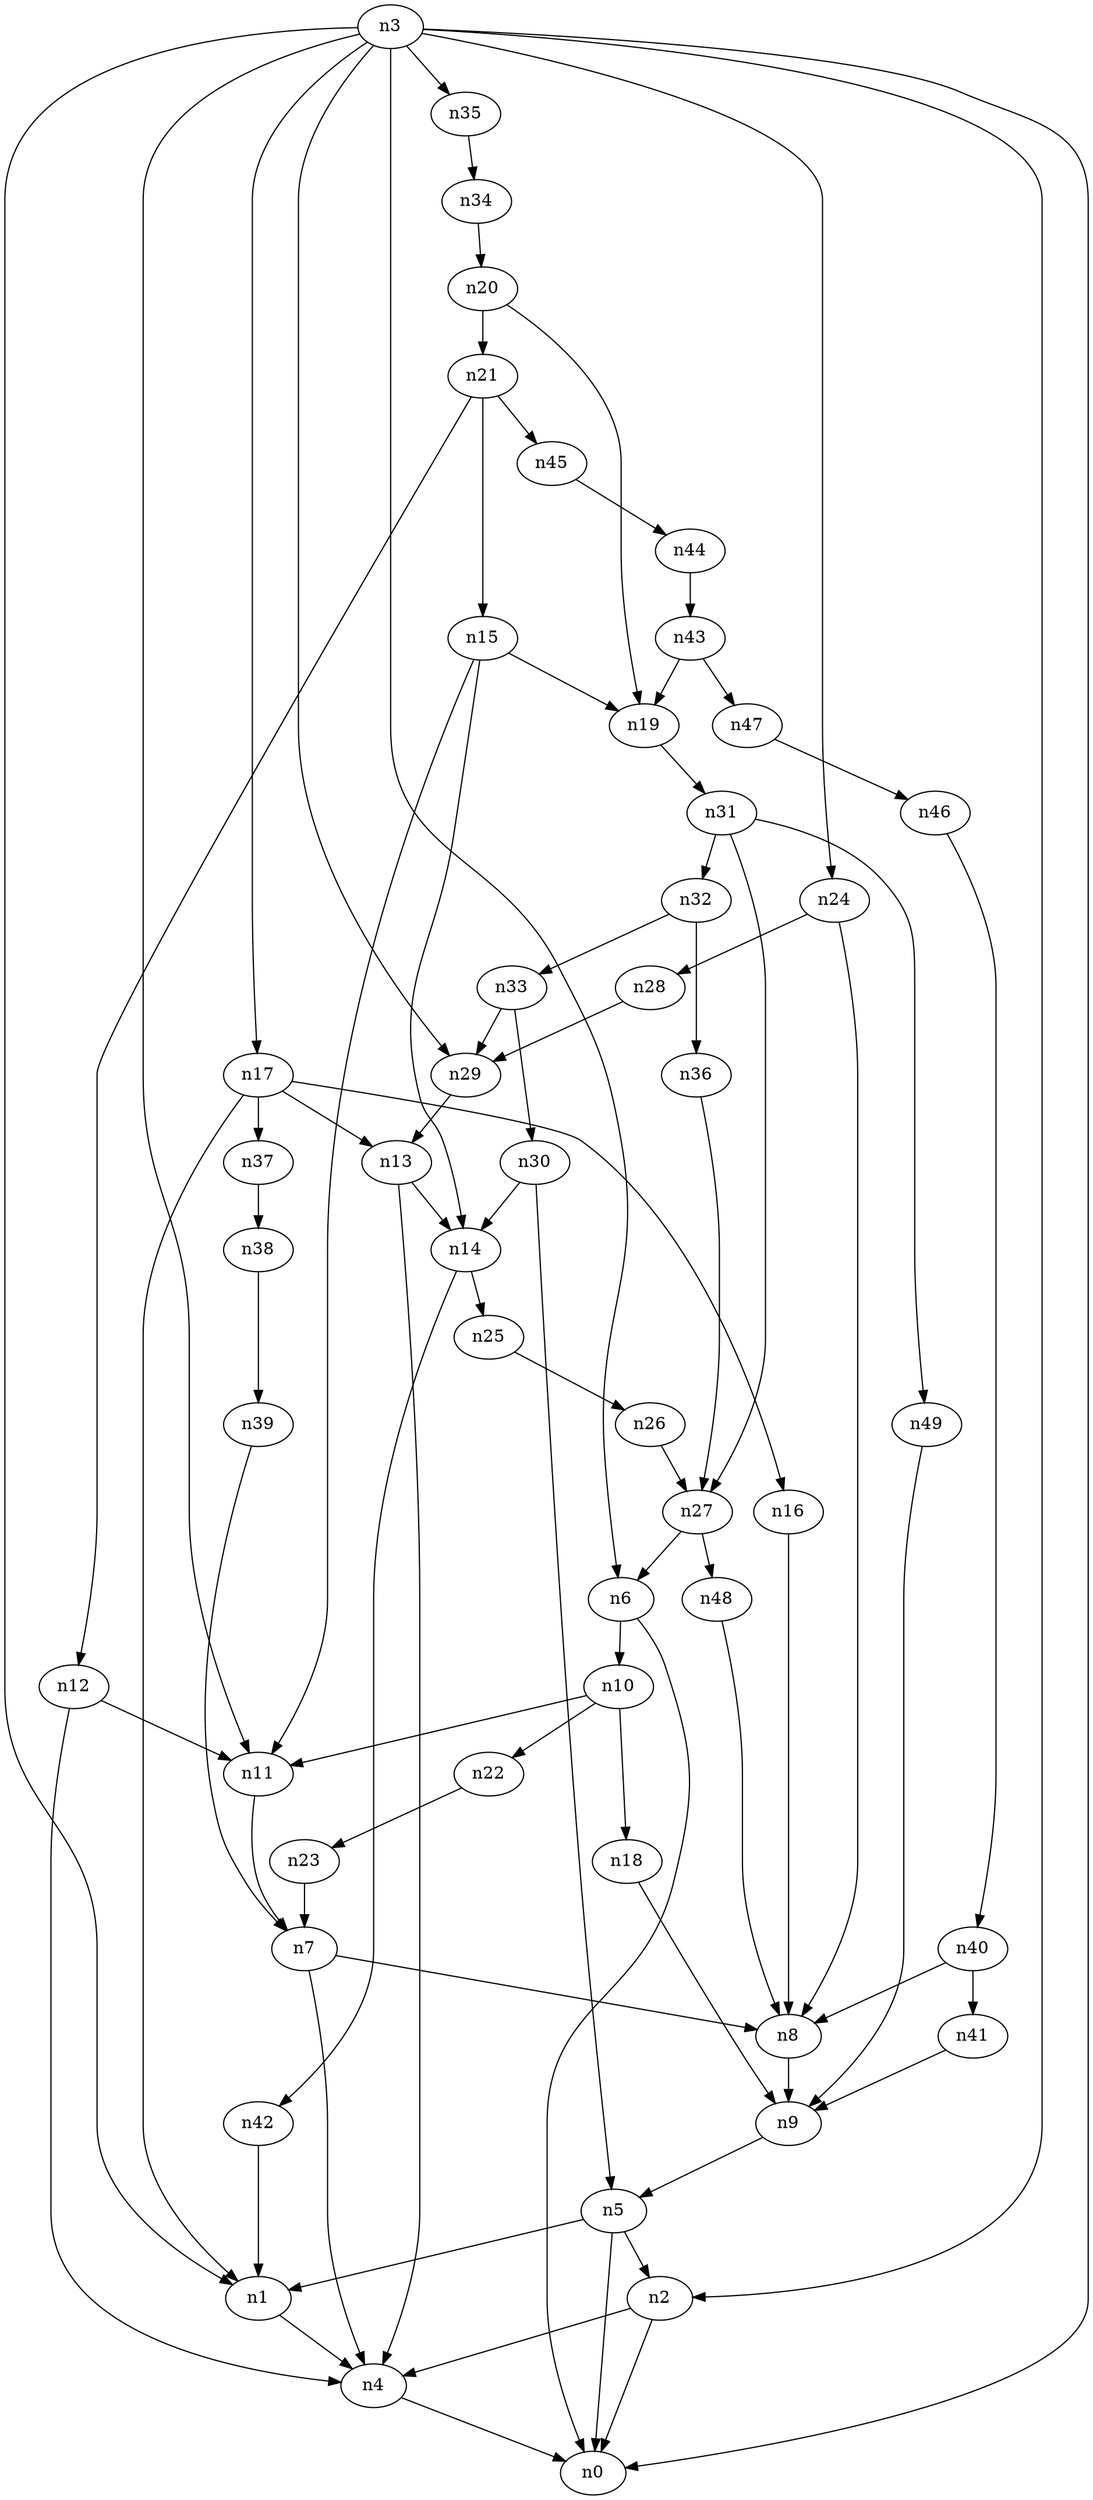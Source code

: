digraph G {
	n1 -> n4	 [_graphml_id=e4];
	n2 -> n0	 [_graphml_id=e11];
	n2 -> n4	 [_graphml_id=e7];
	n3 -> n0	 [_graphml_id=e0];
	n3 -> n1	 [_graphml_id=e3];
	n3 -> n2	 [_graphml_id=e6];
	n3 -> n6	 [_graphml_id=e9];
	n3 -> n11	 [_graphml_id=e18];
	n3 -> n17	 [_graphml_id=e31];
	n3 -> n24	 [_graphml_id=e39];
	n3 -> n29	 [_graphml_id=e81];
	n3 -> n35	 [_graphml_id=e58];
	n4 -> n0	 [_graphml_id=e1];
	n5 -> n0	 [_graphml_id=e2];
	n5 -> n1	 [_graphml_id=e5];
	n5 -> n2	 [_graphml_id=e8];
	n6 -> n0	 [_graphml_id=e10];
	n6 -> n10	 [_graphml_id=e16];
	n7 -> n4	 [_graphml_id=e12];
	n7 -> n8	 [_graphml_id=e13];
	n8 -> n9	 [_graphml_id=e14];
	n9 -> n5	 [_graphml_id=e15];
	n10 -> n11	 [_graphml_id=e17];
	n10 -> n18	 [_graphml_id=e30];
	n10 -> n22	 [_graphml_id=e36];
	n11 -> n7	 [_graphml_id=e21];
	n12 -> n4	 [_graphml_id=e20];
	n12 -> n11	 [_graphml_id=e19];
	n13 -> n4	 [_graphml_id=e22];
	n13 -> n14	 [_graphml_id=e23];
	n14 -> n25	 [_graphml_id=e42];
	n14 -> n42	 [_graphml_id=e70];
	n15 -> n11	 [_graphml_id=e25];
	n15 -> n14	 [_graphml_id=e24];
	n15 -> n19	 [_graphml_id=e32];
	n16 -> n8	 [_graphml_id=e26];
	n17 -> n1	 [_graphml_id=e28];
	n17 -> n13	 [_graphml_id=e41];
	n17 -> n16	 [_graphml_id=e27];
	n17 -> n37	 [_graphml_id=e62];
	n18 -> n9	 [_graphml_id=e29];
	n19 -> n31	 [_graphml_id=e61];
	n20 -> n19	 [_graphml_id=e33];
	n20 -> n21	 [_graphml_id=e34];
	n21 -> n12	 [_graphml_id=e35];
	n21 -> n15	 [_graphml_id=e51];
	n21 -> n45	 [_graphml_id=e75];
	n22 -> n23	 [_graphml_id=e37];
	n23 -> n7	 [_graphml_id=e38];
	n24 -> n8	 [_graphml_id=e40];
	n24 -> n28	 [_graphml_id=e46];
	n25 -> n26	 [_graphml_id=e43];
	n26 -> n27	 [_graphml_id=e44];
	n27 -> n6	 [_graphml_id=e45];
	n27 -> n48	 [_graphml_id=e79];
	n28 -> n29	 [_graphml_id=e47];
	n29 -> n13	 [_graphml_id=e48];
	n30 -> n5	 [_graphml_id=e49];
	n30 -> n14	 [_graphml_id=e50];
	n31 -> n27	 [_graphml_id=e52];
	n31 -> n32	 [_graphml_id=e53];
	n31 -> n49	 [_graphml_id=e83];
	n32 -> n33	 [_graphml_id=e54];
	n32 -> n36	 [_graphml_id=e60];
	n33 -> n29	 [_graphml_id=e55];
	n33 -> n30	 [_graphml_id=e71];
	n34 -> n20	 [_graphml_id=e56];
	n35 -> n34	 [_graphml_id=e57];
	n36 -> n27	 [_graphml_id=e59];
	n37 -> n38	 [_graphml_id=e63];
	n38 -> n39	 [_graphml_id=e64];
	n39 -> n7	 [_graphml_id=e65];
	n40 -> n8	 [_graphml_id=e66];
	n40 -> n41	 [_graphml_id=e67];
	n41 -> n9	 [_graphml_id=e68];
	n42 -> n1	 [_graphml_id=e69];
	n43 -> n19	 [_graphml_id=e72];
	n43 -> n47	 [_graphml_id=e78];
	n44 -> n43	 [_graphml_id=e73];
	n45 -> n44	 [_graphml_id=e74];
	n46 -> n40	 [_graphml_id=e76];
	n47 -> n46	 [_graphml_id=e77];
	n48 -> n8	 [_graphml_id=e80];
	n49 -> n9	 [_graphml_id=e82];
}
